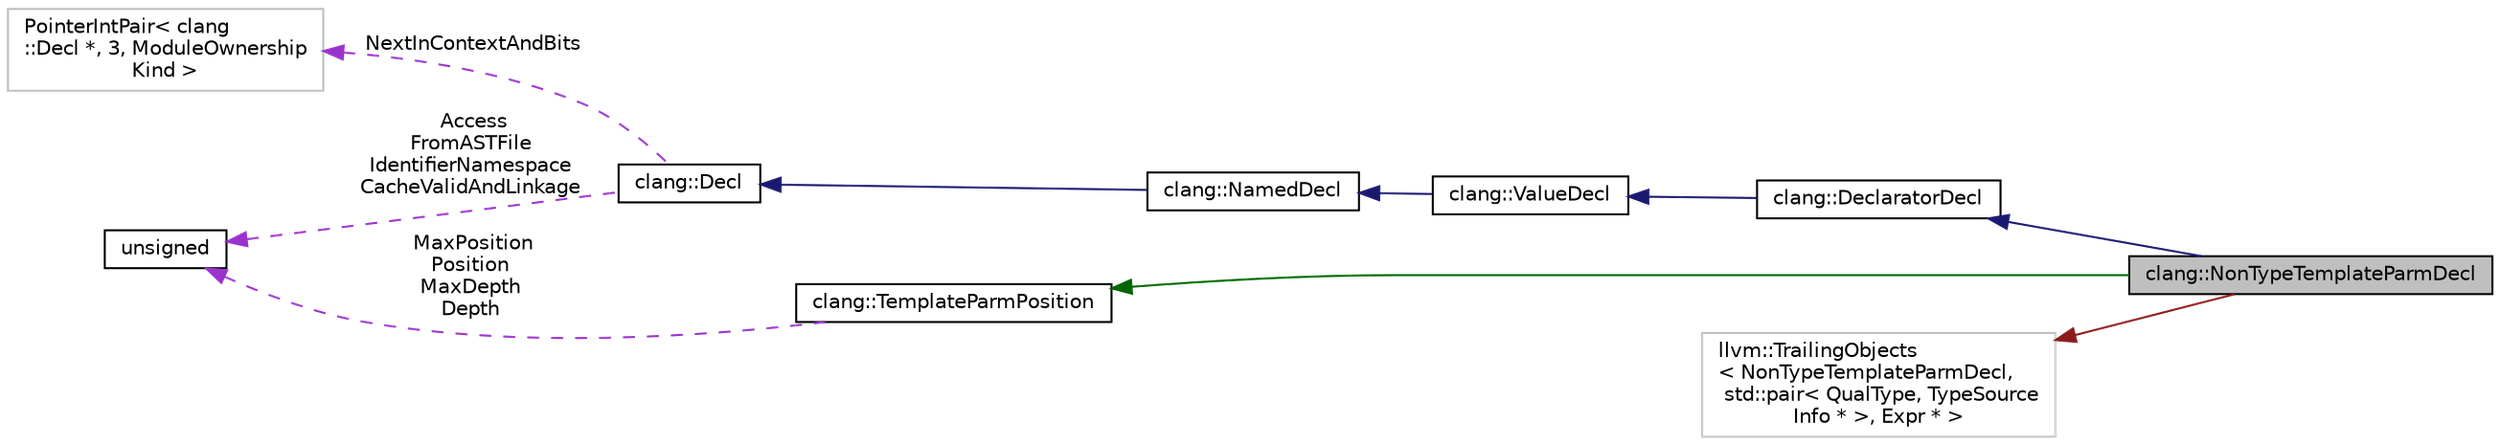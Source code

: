 digraph "clang::NonTypeTemplateParmDecl"
{
 // LATEX_PDF_SIZE
  bgcolor="transparent";
  edge [fontname="Helvetica",fontsize="10",labelfontname="Helvetica",labelfontsize="10"];
  node [fontname="Helvetica",fontsize="10",shape=record];
  rankdir="LR";
  Node1 [label="clang::NonTypeTemplateParmDecl",height=0.2,width=0.4,color="black", fillcolor="grey75", style="filled", fontcolor="black",tooltip="NonTypeTemplateParmDecl - Declares a non-type template parameter, e.g., \"Size\" in."];
  Node2 -> Node1 [dir="back",color="midnightblue",fontsize="10",style="solid",fontname="Helvetica"];
  Node2 [label="clang::DeclaratorDecl",height=0.2,width=0.4,color="black",URL="$classclang_1_1DeclaratorDecl.html",tooltip="Represents a ValueDecl that came out of a declarator."];
  Node3 -> Node2 [dir="back",color="midnightblue",fontsize="10",style="solid",fontname="Helvetica"];
  Node3 [label="clang::ValueDecl",height=0.2,width=0.4,color="black",URL="$classclang_1_1ValueDecl.html",tooltip="Represent the declaration of a variable (in which case it is an lvalue) a function (in which case it ..."];
  Node4 -> Node3 [dir="back",color="midnightblue",fontsize="10",style="solid",fontname="Helvetica"];
  Node4 [label="clang::NamedDecl",height=0.2,width=0.4,color="black",URL="$classclang_1_1NamedDecl.html",tooltip="This represents a decl that may have a name."];
  Node5 -> Node4 [dir="back",color="midnightblue",fontsize="10",style="solid",fontname="Helvetica"];
  Node5 [label="clang::Decl",height=0.2,width=0.4,color="black",URL="$classclang_1_1Decl.html",tooltip="Decl - This represents one declaration (or definition), e.g."];
  Node6 -> Node5 [dir="back",color="darkorchid3",fontsize="10",style="dashed",label=" NextInContextAndBits" ,fontname="Helvetica"];
  Node6 [label="PointerIntPair\< clang\l::Decl *, 3, ModuleOwnership\lKind \>",height=0.2,width=0.4,color="grey75",tooltip=" "];
  Node7 -> Node5 [dir="back",color="darkorchid3",fontsize="10",style="dashed",label=" Access\nFromASTFile\nIdentifierNamespace\nCacheValidAndLinkage" ,fontname="Helvetica"];
  Node7 [label="unsigned",height=0.2,width=0.4,color="black",URL="$classunsigned.html",tooltip=" "];
  Node8 -> Node1 [dir="back",color="darkgreen",fontsize="10",style="solid",fontname="Helvetica"];
  Node8 [label="clang::TemplateParmPosition",height=0.2,width=0.4,color="black",URL="$classclang_1_1TemplateParmPosition.html",tooltip="Defines the position of a template parameter within a template parameter list."];
  Node7 -> Node8 [dir="back",color="darkorchid3",fontsize="10",style="dashed",label=" MaxPosition\nPosition\nMaxDepth\nDepth" ,fontname="Helvetica"];
  Node9 -> Node1 [dir="back",color="firebrick4",fontsize="10",style="solid",fontname="Helvetica"];
  Node9 [label="llvm::TrailingObjects\l\< NonTypeTemplateParmDecl,\l std::pair\< QualType, TypeSource\lInfo * \>, Expr * \>",height=0.2,width=0.4,color="grey75",tooltip=" "];
}
